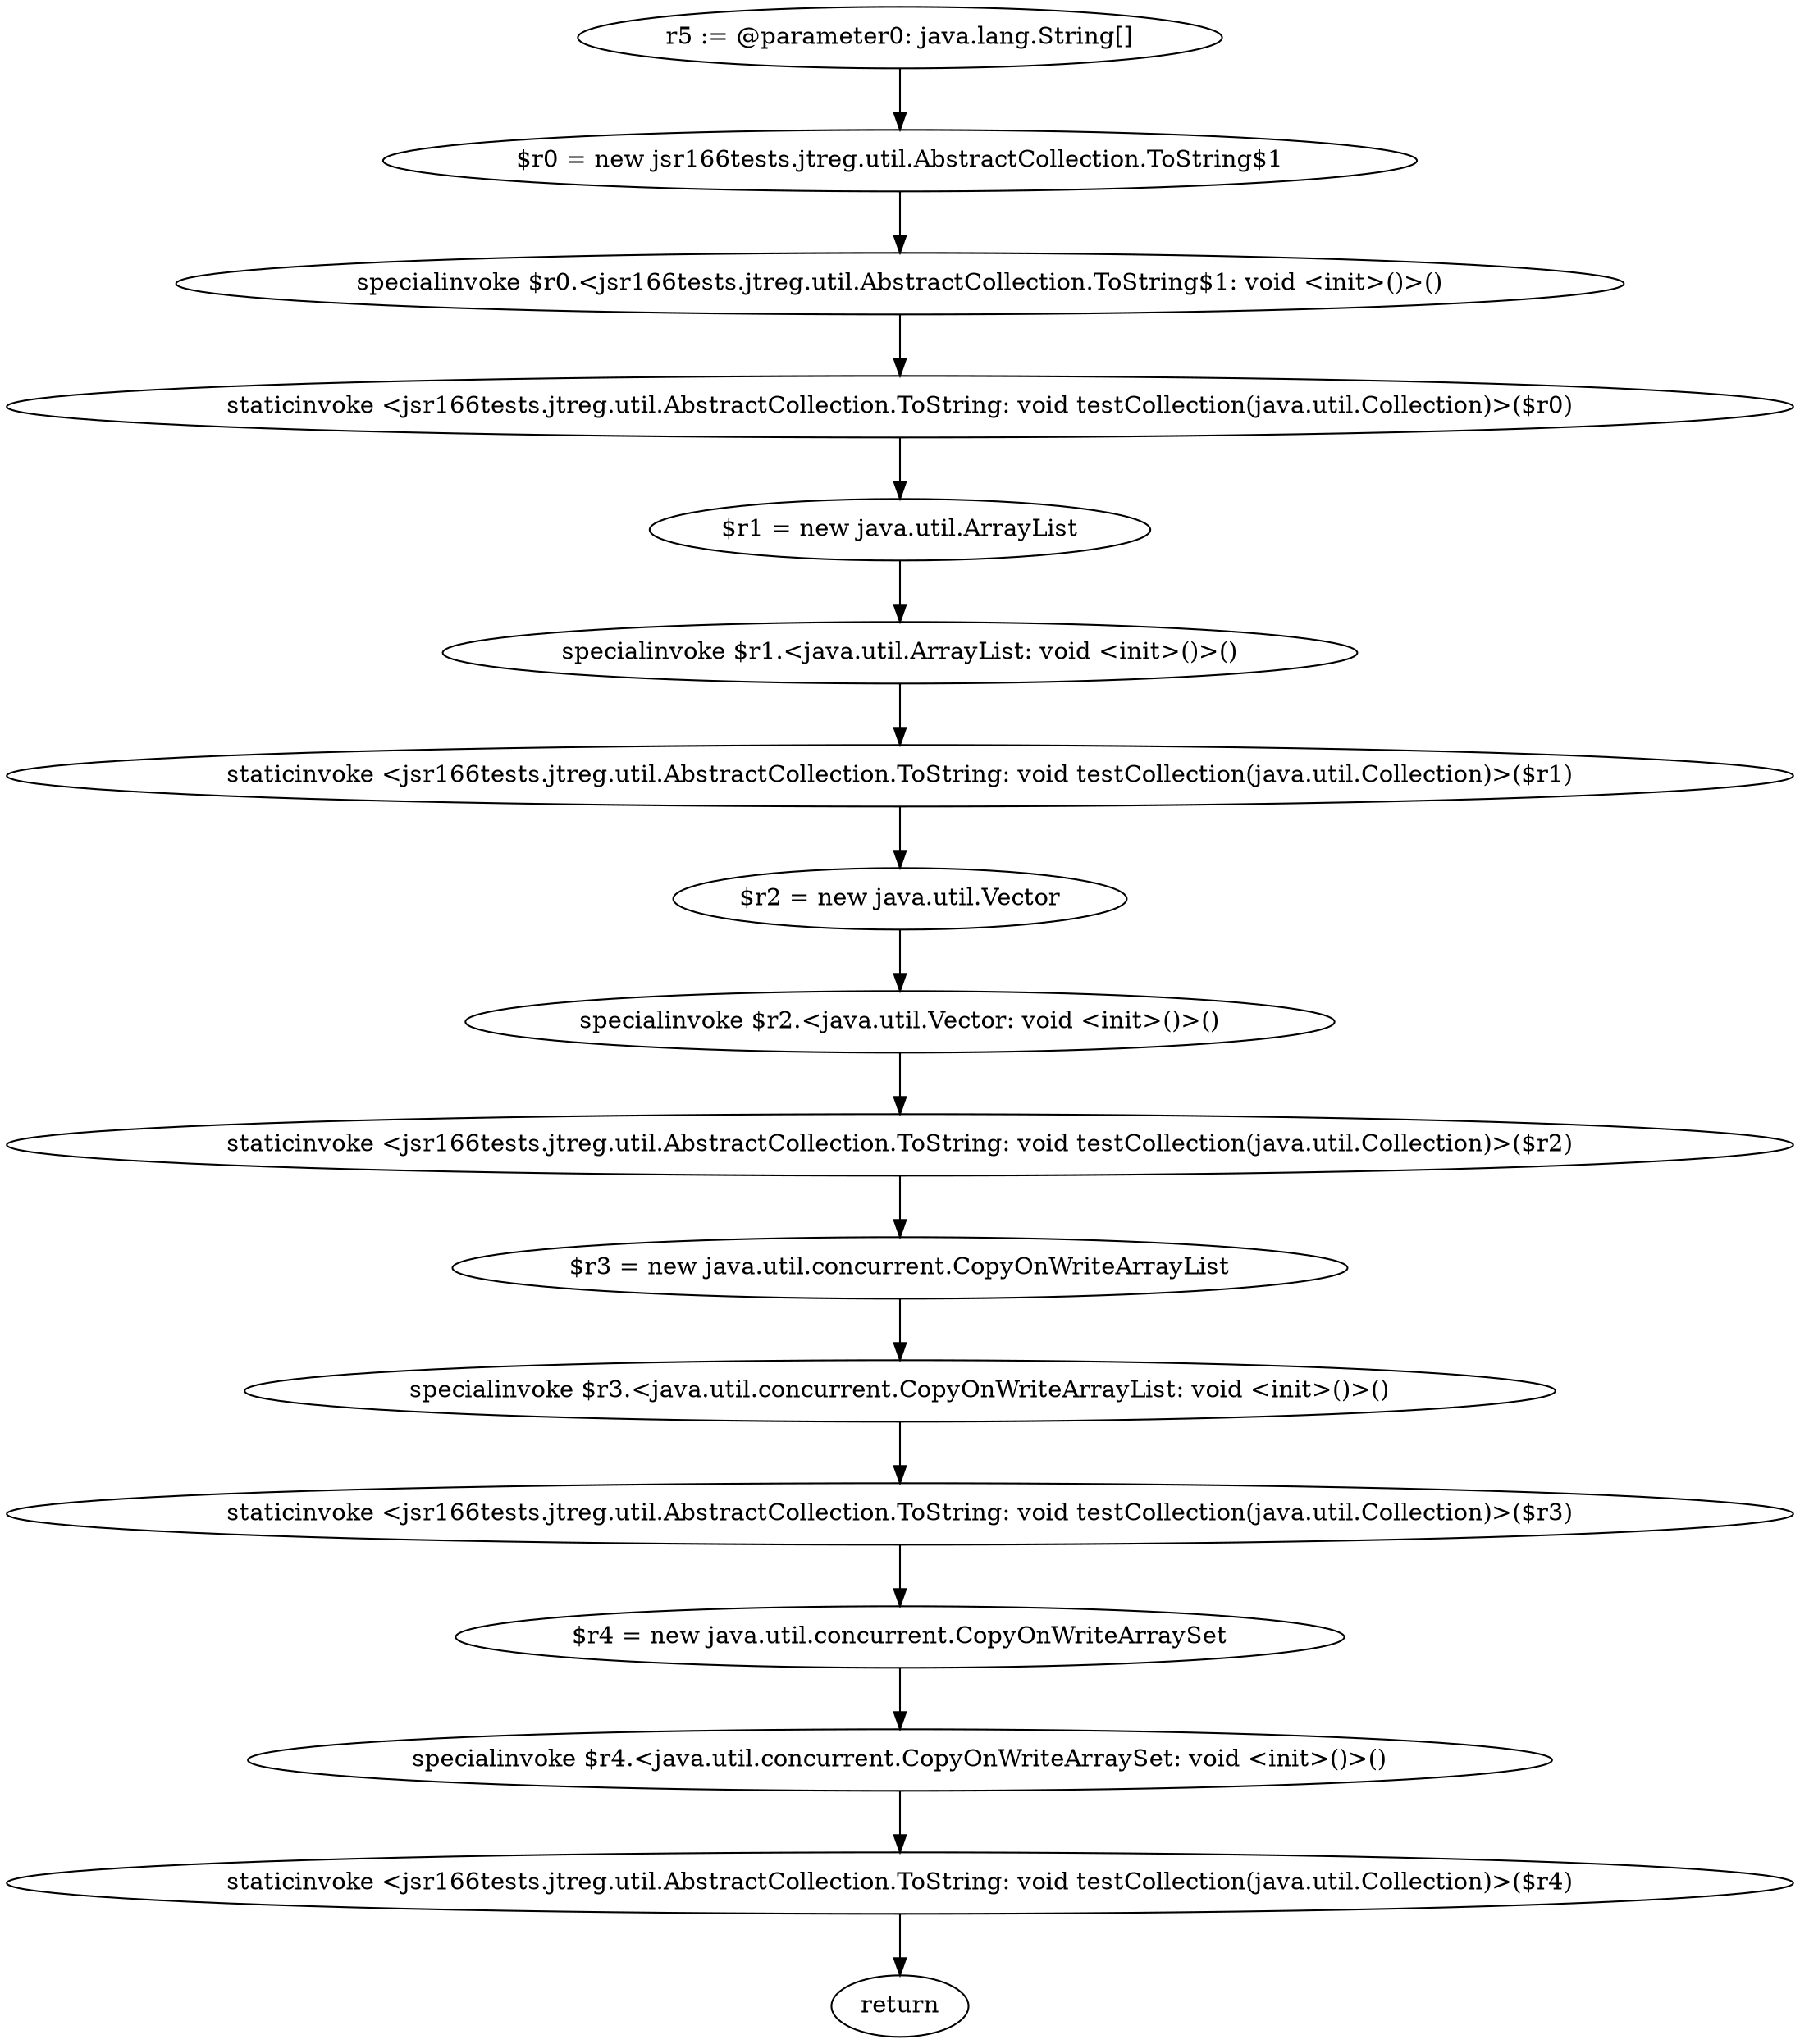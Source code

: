 digraph "unitGraph" {
    "r5 := @parameter0: java.lang.String[]"
    "$r0 = new jsr166tests.jtreg.util.AbstractCollection.ToString$1"
    "specialinvoke $r0.<jsr166tests.jtreg.util.AbstractCollection.ToString$1: void <init>()>()"
    "staticinvoke <jsr166tests.jtreg.util.AbstractCollection.ToString: void testCollection(java.util.Collection)>($r0)"
    "$r1 = new java.util.ArrayList"
    "specialinvoke $r1.<java.util.ArrayList: void <init>()>()"
    "staticinvoke <jsr166tests.jtreg.util.AbstractCollection.ToString: void testCollection(java.util.Collection)>($r1)"
    "$r2 = new java.util.Vector"
    "specialinvoke $r2.<java.util.Vector: void <init>()>()"
    "staticinvoke <jsr166tests.jtreg.util.AbstractCollection.ToString: void testCollection(java.util.Collection)>($r2)"
    "$r3 = new java.util.concurrent.CopyOnWriteArrayList"
    "specialinvoke $r3.<java.util.concurrent.CopyOnWriteArrayList: void <init>()>()"
    "staticinvoke <jsr166tests.jtreg.util.AbstractCollection.ToString: void testCollection(java.util.Collection)>($r3)"
    "$r4 = new java.util.concurrent.CopyOnWriteArraySet"
    "specialinvoke $r4.<java.util.concurrent.CopyOnWriteArraySet: void <init>()>()"
    "staticinvoke <jsr166tests.jtreg.util.AbstractCollection.ToString: void testCollection(java.util.Collection)>($r4)"
    "return"
    "r5 := @parameter0: java.lang.String[]"->"$r0 = new jsr166tests.jtreg.util.AbstractCollection.ToString$1";
    "$r0 = new jsr166tests.jtreg.util.AbstractCollection.ToString$1"->"specialinvoke $r0.<jsr166tests.jtreg.util.AbstractCollection.ToString$1: void <init>()>()";
    "specialinvoke $r0.<jsr166tests.jtreg.util.AbstractCollection.ToString$1: void <init>()>()"->"staticinvoke <jsr166tests.jtreg.util.AbstractCollection.ToString: void testCollection(java.util.Collection)>($r0)";
    "staticinvoke <jsr166tests.jtreg.util.AbstractCollection.ToString: void testCollection(java.util.Collection)>($r0)"->"$r1 = new java.util.ArrayList";
    "$r1 = new java.util.ArrayList"->"specialinvoke $r1.<java.util.ArrayList: void <init>()>()";
    "specialinvoke $r1.<java.util.ArrayList: void <init>()>()"->"staticinvoke <jsr166tests.jtreg.util.AbstractCollection.ToString: void testCollection(java.util.Collection)>($r1)";
    "staticinvoke <jsr166tests.jtreg.util.AbstractCollection.ToString: void testCollection(java.util.Collection)>($r1)"->"$r2 = new java.util.Vector";
    "$r2 = new java.util.Vector"->"specialinvoke $r2.<java.util.Vector: void <init>()>()";
    "specialinvoke $r2.<java.util.Vector: void <init>()>()"->"staticinvoke <jsr166tests.jtreg.util.AbstractCollection.ToString: void testCollection(java.util.Collection)>($r2)";
    "staticinvoke <jsr166tests.jtreg.util.AbstractCollection.ToString: void testCollection(java.util.Collection)>($r2)"->"$r3 = new java.util.concurrent.CopyOnWriteArrayList";
    "$r3 = new java.util.concurrent.CopyOnWriteArrayList"->"specialinvoke $r3.<java.util.concurrent.CopyOnWriteArrayList: void <init>()>()";
    "specialinvoke $r3.<java.util.concurrent.CopyOnWriteArrayList: void <init>()>()"->"staticinvoke <jsr166tests.jtreg.util.AbstractCollection.ToString: void testCollection(java.util.Collection)>($r3)";
    "staticinvoke <jsr166tests.jtreg.util.AbstractCollection.ToString: void testCollection(java.util.Collection)>($r3)"->"$r4 = new java.util.concurrent.CopyOnWriteArraySet";
    "$r4 = new java.util.concurrent.CopyOnWriteArraySet"->"specialinvoke $r4.<java.util.concurrent.CopyOnWriteArraySet: void <init>()>()";
    "specialinvoke $r4.<java.util.concurrent.CopyOnWriteArraySet: void <init>()>()"->"staticinvoke <jsr166tests.jtreg.util.AbstractCollection.ToString: void testCollection(java.util.Collection)>($r4)";
    "staticinvoke <jsr166tests.jtreg.util.AbstractCollection.ToString: void testCollection(java.util.Collection)>($r4)"->"return";
}
